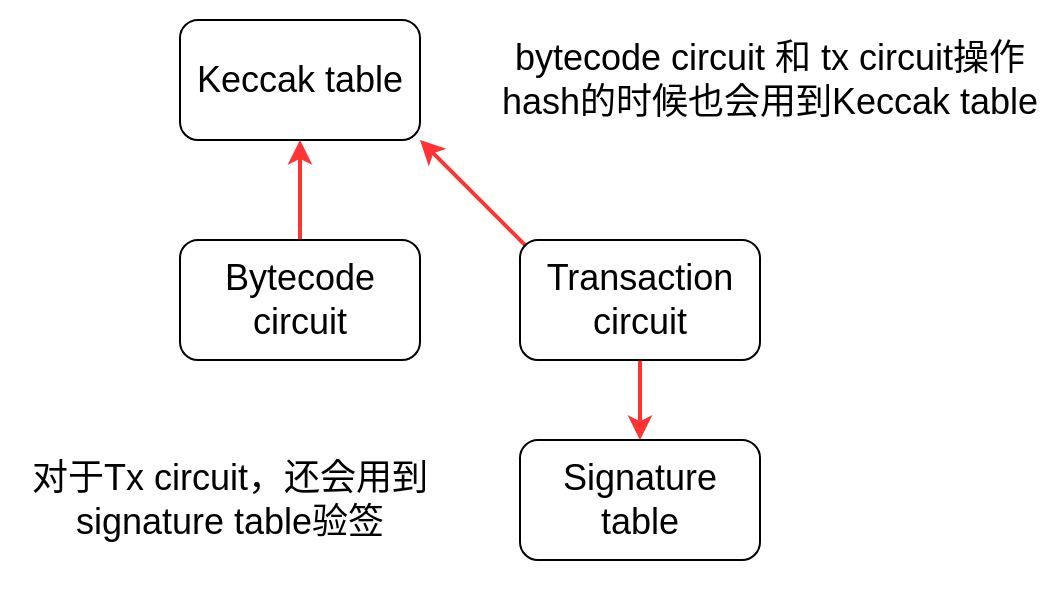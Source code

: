 <mxfile version="20.0.1" type="github">
  <diagram id="SzxCXpG9WEm5tdeaBMhI" name="Page-1">
    <mxGraphModel dx="1094" dy="617" grid="1" gridSize="10" guides="1" tooltips="1" connect="1" arrows="1" fold="1" page="1" pageScale="1" pageWidth="850" pageHeight="1100" math="0" shadow="0">
      <root>
        <mxCell id="0" />
        <mxCell id="1" parent="0" />
        <mxCell id="FkKjiZBC8IbuCVVNftMB-9" value="" style="endArrow=classic;html=1;rounded=0;strokeColor=#FF3333;strokeWidth=2;entryX=1;entryY=1;entryDx=0;entryDy=0;" edge="1" parent="1" target="FkKjiZBC8IbuCVVNftMB-4">
          <mxGeometry width="50" height="50" relative="1" as="geometry">
            <mxPoint x="450" y="210" as="sourcePoint" />
            <mxPoint x="510" y="160" as="targetPoint" />
          </mxGeometry>
        </mxCell>
        <mxCell id="FkKjiZBC8IbuCVVNftMB-7" value="" style="edgeStyle=orthogonalEdgeStyle;rounded=0;orthogonalLoop=1;jettySize=auto;html=1;strokeColor=#FF3333;strokeWidth=2;" edge="1" parent="1" source="FkKjiZBC8IbuCVVNftMB-2" target="FkKjiZBC8IbuCVVNftMB-4">
          <mxGeometry relative="1" as="geometry" />
        </mxCell>
        <mxCell id="FkKjiZBC8IbuCVVNftMB-2" value="&lt;font style=&quot;font-size: 18px;&quot;&gt;Bytecode circuit&lt;/font&gt;" style="rounded=1;whiteSpace=wrap;html=1;" vertex="1" parent="1">
          <mxGeometry x="270" y="200" width="120" height="60" as="geometry" />
        </mxCell>
        <mxCell id="FkKjiZBC8IbuCVVNftMB-11" value="" style="edgeStyle=orthogonalEdgeStyle;rounded=0;orthogonalLoop=1;jettySize=auto;html=1;strokeColor=#FF3333;strokeWidth=2;" edge="1" parent="1" source="FkKjiZBC8IbuCVVNftMB-3" target="FkKjiZBC8IbuCVVNftMB-5">
          <mxGeometry relative="1" as="geometry" />
        </mxCell>
        <mxCell id="FkKjiZBC8IbuCVVNftMB-3" value="&lt;font style=&quot;font-size: 18px;&quot;&gt;Transaction circuit&lt;/font&gt;" style="rounded=1;whiteSpace=wrap;html=1;" vertex="1" parent="1">
          <mxGeometry x="440" y="200" width="120" height="60" as="geometry" />
        </mxCell>
        <mxCell id="FkKjiZBC8IbuCVVNftMB-4" value="&lt;font style=&quot;font-size: 18px;&quot;&gt;Keccak table&lt;/font&gt;" style="rounded=1;whiteSpace=wrap;html=1;" vertex="1" parent="1">
          <mxGeometry x="270" y="90" width="120" height="60" as="geometry" />
        </mxCell>
        <mxCell id="FkKjiZBC8IbuCVVNftMB-5" value="&lt;font style=&quot;font-size: 18px;&quot;&gt;Signature table&lt;/font&gt;" style="rounded=1;whiteSpace=wrap;html=1;" vertex="1" parent="1">
          <mxGeometry x="440" y="300" width="120" height="60" as="geometry" />
        </mxCell>
        <mxCell id="FkKjiZBC8IbuCVVNftMB-12" value="&lt;font style=&quot;font-size: 18px;&quot;&gt;bytecode circuit 和 tx circuit操作hash的时候也会用到Keccak table&lt;/font&gt;" style="text;html=1;strokeColor=none;fillColor=none;align=center;verticalAlign=middle;whiteSpace=wrap;rounded=0;" vertex="1" parent="1">
          <mxGeometry x="420" y="80" width="290" height="80" as="geometry" />
        </mxCell>
        <mxCell id="FkKjiZBC8IbuCVVNftMB-13" value="&lt;font style=&quot;font-size: 18px;&quot;&gt;对于Tx circuit，还会用到signature table验签&lt;/font&gt;" style="text;html=1;strokeColor=none;fillColor=none;align=center;verticalAlign=middle;whiteSpace=wrap;rounded=0;" vertex="1" parent="1">
          <mxGeometry x="180" y="285" width="230" height="90" as="geometry" />
        </mxCell>
      </root>
    </mxGraphModel>
  </diagram>
</mxfile>
